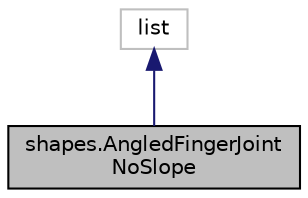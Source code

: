 digraph "shapes.AngledFingerJointNoSlope"
{
  edge [fontname="Helvetica",fontsize="10",labelfontname="Helvetica",labelfontsize="10"];
  node [fontname="Helvetica",fontsize="10",shape=record];
  Node1 [label="shapes.AngledFingerJoint\lNoSlope",height=0.2,width=0.4,color="black", fillcolor="grey75", style="filled", fontcolor="black"];
  Node2 -> Node1 [dir="back",color="midnightblue",fontsize="10",style="solid"];
  Node2 [label="list",height=0.2,width=0.4,color="grey75", fillcolor="white", style="filled"];
}
